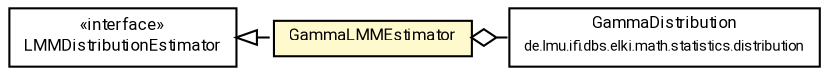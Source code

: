 #!/usr/local/bin/dot
#
# Class diagram 
# Generated by UMLGraph version R5_7_2-60-g0e99a6 (http://www.spinellis.gr/umlgraph/)
#

digraph G {
	graph [fontnames="svg"]
	edge [fontname="Roboto",fontsize=7,labelfontname="Roboto",labelfontsize=7,color="black"];
	node [fontname="Roboto",fontcolor="black",fontsize=8,shape=plaintext,margin=0,width=0,height=0];
	nodesep=0.15;
	ranksep=0.25;
	rankdir=LR;
	// de.lmu.ifi.dbs.elki.math.statistics.distribution.estimator.GammaLMMEstimator
	c4598744 [label=<<table title="de.lmu.ifi.dbs.elki.math.statistics.distribution.estimator.GammaLMMEstimator" border="0" cellborder="1" cellspacing="0" cellpadding="2" bgcolor="lemonChiffon" href="GammaLMMEstimator.html" target="_parent">
		<tr><td><table border="0" cellspacing="0" cellpadding="1">
		<tr><td align="center" balign="center"> <font face="Roboto">GammaLMMEstimator</font> </td></tr>
		</table></td></tr>
		</table>>, URL="GammaLMMEstimator.html"];
	// de.lmu.ifi.dbs.elki.math.statistics.distribution.estimator.LMMDistributionEstimator<D extends de.lmu.ifi.dbs.elki.math.statistics.distribution.Distribution>
	c4598782 [label=<<table title="de.lmu.ifi.dbs.elki.math.statistics.distribution.estimator.LMMDistributionEstimator" border="0" cellborder="1" cellspacing="0" cellpadding="2" href="LMMDistributionEstimator.html" target="_parent">
		<tr><td><table border="0" cellspacing="0" cellpadding="1">
		<tr><td align="center" balign="center"> &#171;interface&#187; </td></tr>
		<tr><td align="center" balign="center"> <font face="Roboto">LMMDistributionEstimator</font> </td></tr>
		</table></td></tr>
		</table>>, URL="LMMDistributionEstimator.html"];
	// de.lmu.ifi.dbs.elki.math.statistics.distribution.GammaDistribution
	c4598797 [label=<<table title="de.lmu.ifi.dbs.elki.math.statistics.distribution.GammaDistribution" border="0" cellborder="1" cellspacing="0" cellpadding="2" href="../GammaDistribution.html" target="_parent">
		<tr><td><table border="0" cellspacing="0" cellpadding="1">
		<tr><td align="center" balign="center"> <font face="Roboto">GammaDistribution</font> </td></tr>
		<tr><td align="center" balign="center"> <font face="Roboto" point-size="7.0">de.lmu.ifi.dbs.elki.math.statistics.distribution</font> </td></tr>
		</table></td></tr>
		</table>>, URL="../GammaDistribution.html"];
	// de.lmu.ifi.dbs.elki.math.statistics.distribution.estimator.GammaLMMEstimator implements de.lmu.ifi.dbs.elki.math.statistics.distribution.estimator.LMMDistributionEstimator<D extends de.lmu.ifi.dbs.elki.math.statistics.distribution.Distribution>
	c4598782 -> c4598744 [arrowtail=empty,style=dashed,dir=back,weight=9];
	// de.lmu.ifi.dbs.elki.math.statistics.distribution.estimator.GammaLMMEstimator has de.lmu.ifi.dbs.elki.math.statistics.distribution.GammaDistribution
	c4598744 -> c4598797 [arrowhead=none,arrowtail=ediamond,dir=back,weight=4];
}

